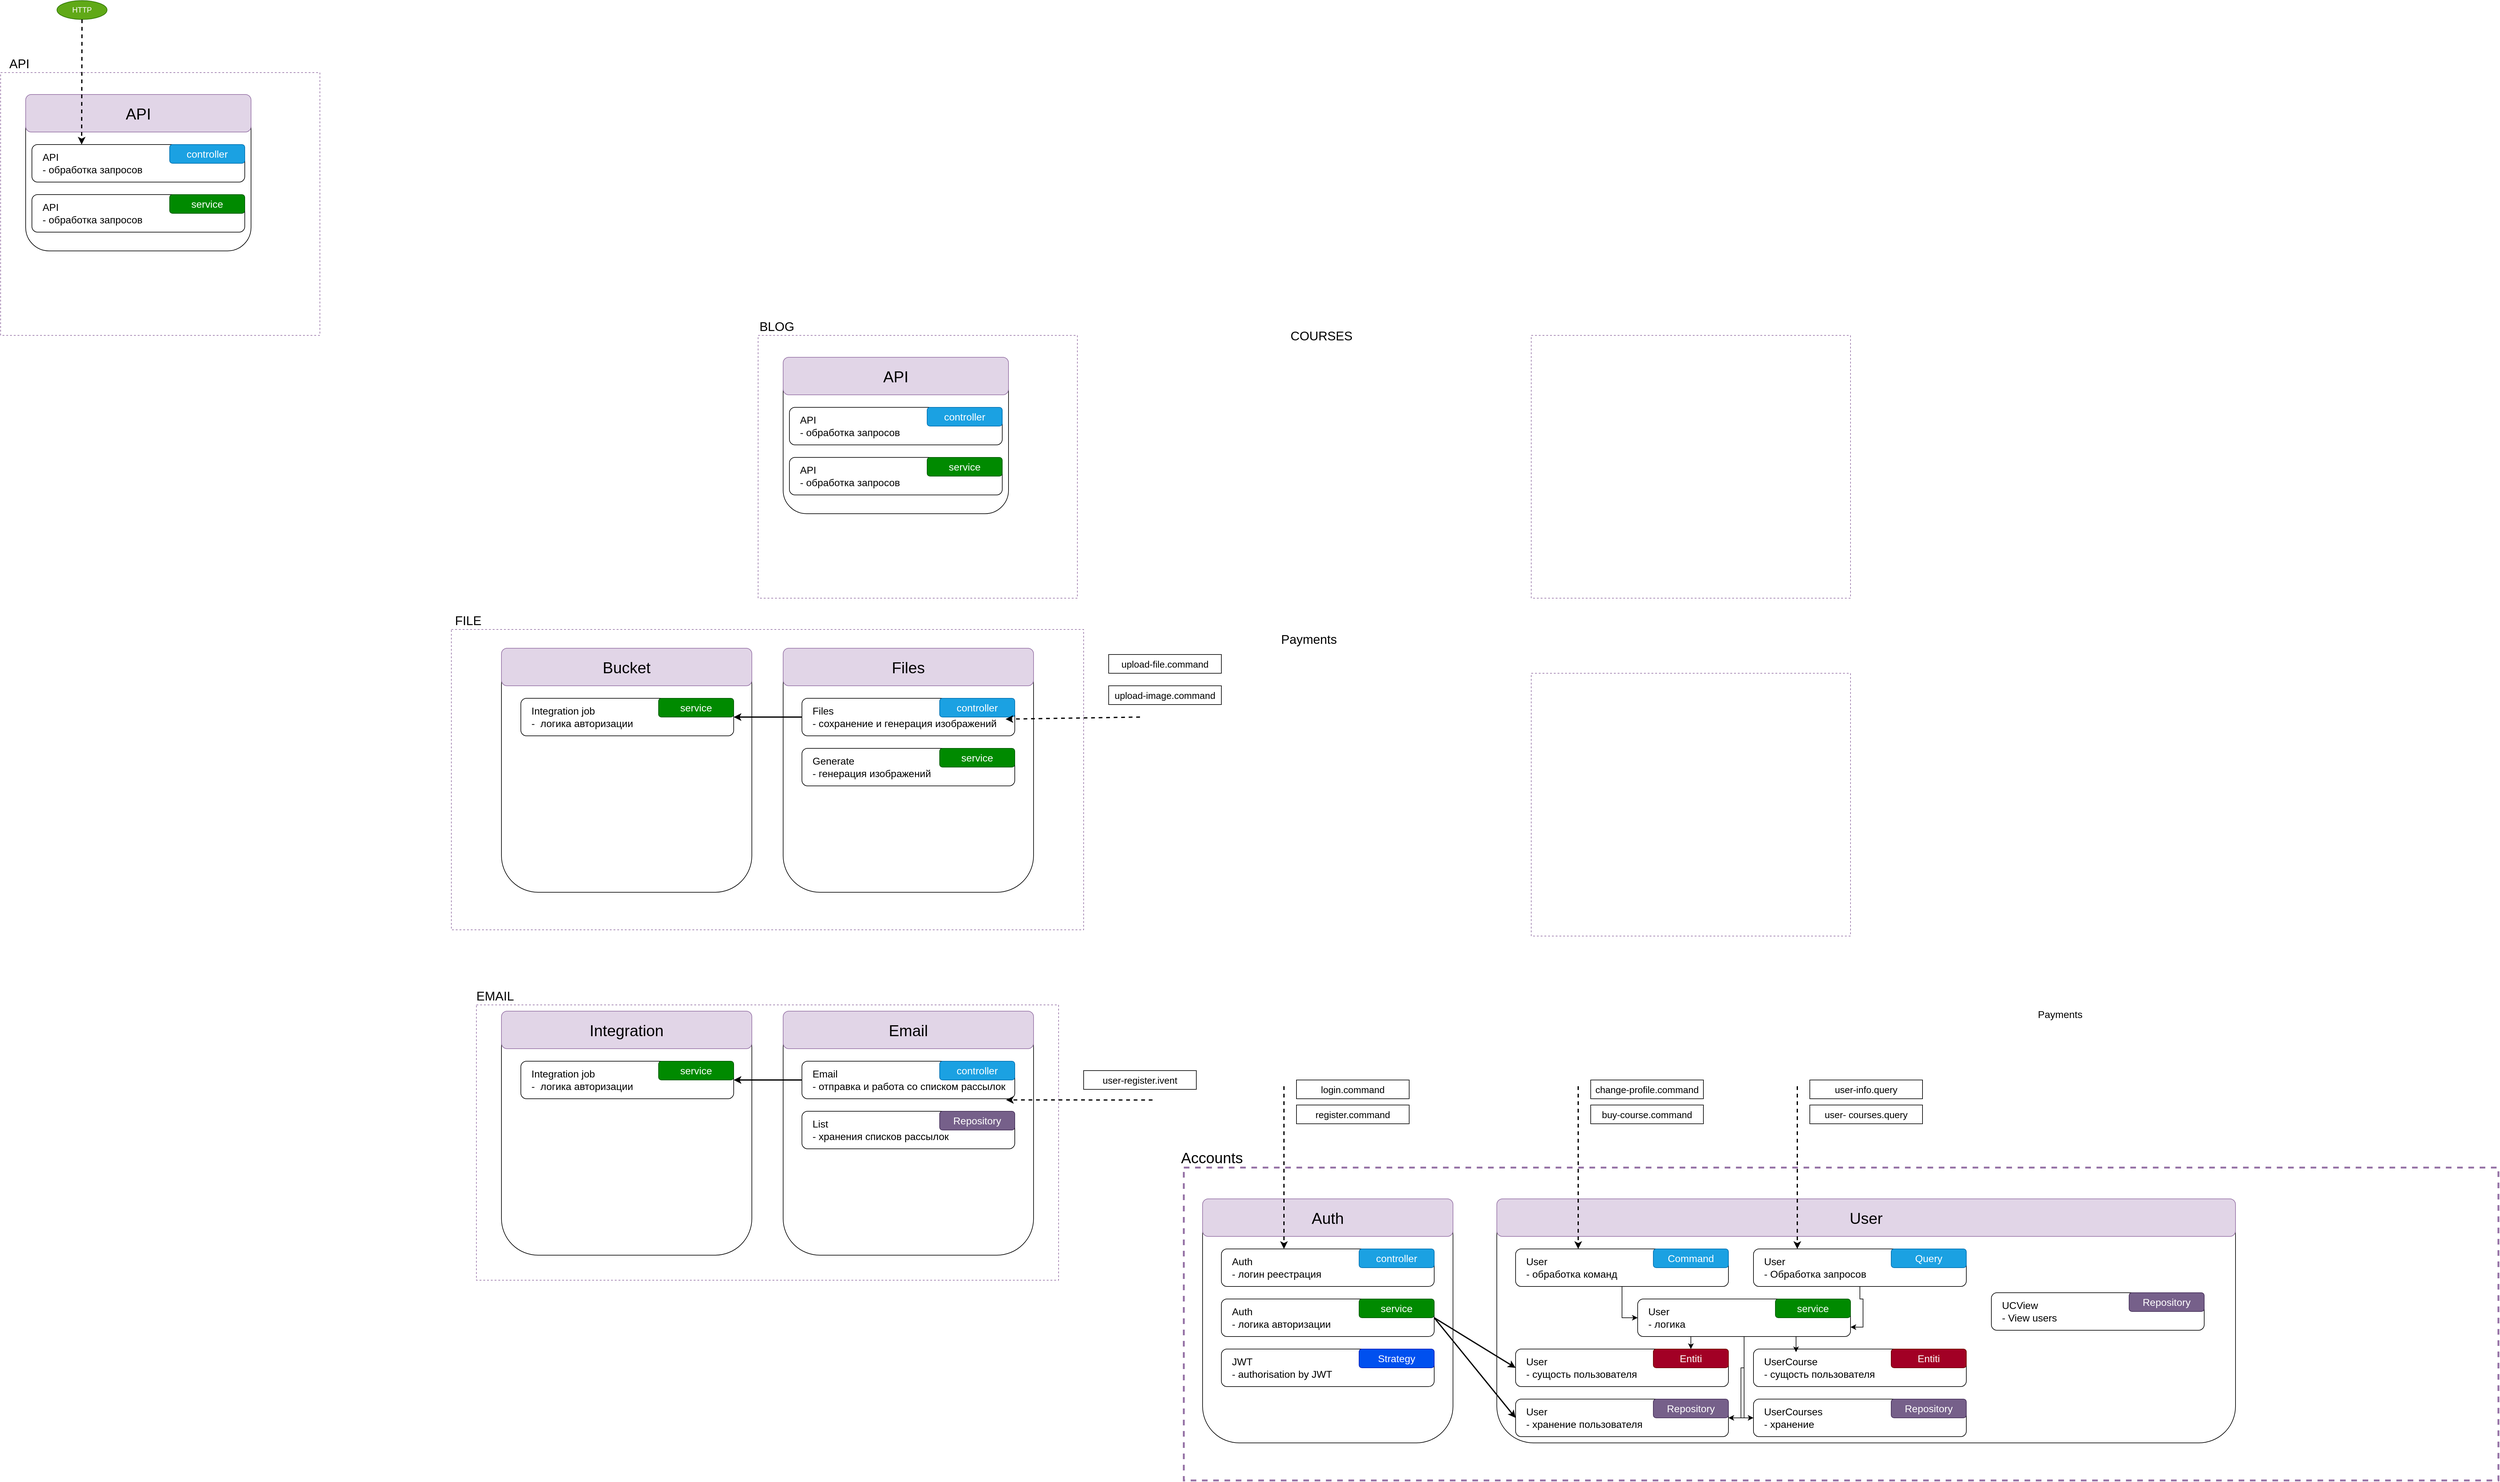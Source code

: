 <mxfile version="24.7.6">
  <diagram name="Страница — 1" id="FXz6Qzg8k4MSJghazMvo">
    <mxGraphModel dx="1529" dy="2035" grid="1" gridSize="10" guides="1" tooltips="1" connect="1" arrows="1" fold="1" page="1" pageScale="1" pageWidth="827" pageHeight="1169" math="0" shadow="0">
      <root>
        <mxCell id="0" />
        <mxCell id="1" parent="0" />
        <mxCell id="1Hry3ucUljuugz8p2C6j-1" value="" style="rounded=1;whiteSpace=wrap;html=1;" parent="1" vertex="1">
          <mxGeometry x="150" y="35" width="360" height="250" as="geometry" />
        </mxCell>
        <mxCell id="1Hry3ucUljuugz8p2C6j-2" value="&lt;font style=&quot;font-size: 25px;&quot;&gt;API&lt;/font&gt;" style="rounded=1;whiteSpace=wrap;html=1;fillColor=#e1d5e7;strokeColor=#9673a6;" parent="1" vertex="1">
          <mxGeometry x="150" y="35" width="360" height="60" as="geometry" />
        </mxCell>
        <mxCell id="1Hry3ucUljuugz8p2C6j-3" value="&lt;font style=&quot;font-size: 16px;&quot;&gt;API&lt;br&gt;- обработка запросов&lt;/font&gt;" style="rounded=1;whiteSpace=wrap;html=1;align=left;spacingLeft=15;" parent="1" vertex="1">
          <mxGeometry x="160" y="115" width="340" height="60" as="geometry" />
        </mxCell>
        <mxCell id="1Hry3ucUljuugz8p2C6j-4" value="&lt;font style=&quot;font-size: 16px;&quot;&gt;API&lt;br&gt;- обработка запросов&lt;/font&gt;" style="rounded=1;whiteSpace=wrap;html=1;align=left;perimeterSpacing=0;spacingLeft=15;" parent="1" vertex="1">
          <mxGeometry x="160" y="195" width="340" height="60" as="geometry" />
        </mxCell>
        <mxCell id="1Hry3ucUljuugz8p2C6j-5" value="&lt;font style=&quot;font-size: 16px;&quot;&gt;controller&lt;/font&gt;" style="rounded=1;whiteSpace=wrap;html=1;fillColor=#1ba1e2;strokeColor=#006EAF;fontColor=#ffffff;" parent="1" vertex="1">
          <mxGeometry x="380" y="115" width="120" height="30" as="geometry" />
        </mxCell>
        <mxCell id="1Hry3ucUljuugz8p2C6j-7" value="&lt;font style=&quot;font-size: 16px;&quot;&gt;service&lt;/font&gt;" style="rounded=1;whiteSpace=wrap;html=1;fillColor=#008a00;strokeColor=#005700;fontColor=#ffffff;" parent="1" vertex="1">
          <mxGeometry x="380" y="195" width="120" height="30" as="geometry" />
        </mxCell>
        <mxCell id="1Hry3ucUljuugz8p2C6j-8" style="edgeStyle=orthogonalEdgeStyle;rounded=0;orthogonalLoop=1;jettySize=auto;html=1;exitX=0.5;exitY=1;exitDx=0;exitDy=0;" parent="1" source="1Hry3ucUljuugz8p2C6j-1" target="1Hry3ucUljuugz8p2C6j-1" edge="1">
          <mxGeometry relative="1" as="geometry" />
        </mxCell>
        <mxCell id="1Hry3ucUljuugz8p2C6j-9" value="HTTP" style="ellipse;whiteSpace=wrap;html=1;fillColor=#60a917;fontColor=#ffffff;strokeColor=#2D7600;" parent="1" vertex="1">
          <mxGeometry x="200" y="-115" width="80" height="30" as="geometry" />
        </mxCell>
        <mxCell id="1Hry3ucUljuugz8p2C6j-15" value="" style="rounded=0;whiteSpace=wrap;html=1;fillColor=none;strokeColor=#9673a6;dashed=1;glass=0;" parent="1" vertex="1">
          <mxGeometry x="110" width="510" height="420" as="geometry" />
        </mxCell>
        <mxCell id="1Hry3ucUljuugz8p2C6j-16" value="&lt;font style=&quot;font-size: 20px;&quot;&gt;API&lt;/font&gt;" style="text;html=1;align=center;verticalAlign=middle;whiteSpace=wrap;rounded=0;" parent="1" vertex="1">
          <mxGeometry x="110" y="-30" width="60" height="30" as="geometry" />
        </mxCell>
        <mxCell id="1Hry3ucUljuugz8p2C6j-19" value="" style="endArrow=classic;html=1;rounded=0;exitX=0.5;exitY=1;exitDx=0;exitDy=0;strokeWidth=2;dashed=1;" parent="1" source="1Hry3ucUljuugz8p2C6j-9" edge="1">
          <mxGeometry width="50" height="50" relative="1" as="geometry">
            <mxPoint x="239.41" y="-65" as="sourcePoint" />
            <mxPoint x="239.41" y="115" as="targetPoint" />
          </mxGeometry>
        </mxCell>
        <mxCell id="1Hry3ucUljuugz8p2C6j-20" value="" style="rounded=1;whiteSpace=wrap;html=1;" parent="1" vertex="1">
          <mxGeometry x="1360" y="455" width="360" height="250" as="geometry" />
        </mxCell>
        <mxCell id="1Hry3ucUljuugz8p2C6j-21" value="&lt;font style=&quot;font-size: 25px;&quot;&gt;API&lt;/font&gt;" style="rounded=1;whiteSpace=wrap;html=1;fillColor=#e1d5e7;strokeColor=#9673a6;" parent="1" vertex="1">
          <mxGeometry x="1360" y="455" width="360" height="60" as="geometry" />
        </mxCell>
        <mxCell id="1Hry3ucUljuugz8p2C6j-22" value="&lt;font style=&quot;font-size: 16px;&quot;&gt;API&lt;br&gt;- обработка запросов&lt;/font&gt;" style="rounded=1;whiteSpace=wrap;html=1;align=left;spacingLeft=15;" parent="1" vertex="1">
          <mxGeometry x="1370" y="535" width="340" height="60" as="geometry" />
        </mxCell>
        <mxCell id="1Hry3ucUljuugz8p2C6j-23" value="&lt;font style=&quot;font-size: 16px;&quot;&gt;API&lt;br&gt;- обработка запросов&lt;/font&gt;" style="rounded=1;whiteSpace=wrap;html=1;align=left;perimeterSpacing=0;spacingLeft=15;" parent="1" vertex="1">
          <mxGeometry x="1370" y="615" width="340" height="60" as="geometry" />
        </mxCell>
        <mxCell id="1Hry3ucUljuugz8p2C6j-24" value="&lt;font style=&quot;font-size: 16px;&quot;&gt;controller&lt;/font&gt;" style="rounded=1;whiteSpace=wrap;html=1;fillColor=#1ba1e2;strokeColor=#006EAF;fontColor=#ffffff;" parent="1" vertex="1">
          <mxGeometry x="1590" y="535" width="120" height="30" as="geometry" />
        </mxCell>
        <mxCell id="1Hry3ucUljuugz8p2C6j-25" value="&lt;font style=&quot;font-size: 16px;&quot;&gt;service&lt;/font&gt;" style="rounded=1;whiteSpace=wrap;html=1;fillColor=#008a00;strokeColor=#005700;fontColor=#ffffff;" parent="1" vertex="1">
          <mxGeometry x="1590" y="615" width="120" height="30" as="geometry" />
        </mxCell>
        <mxCell id="1Hry3ucUljuugz8p2C6j-26" style="edgeStyle=orthogonalEdgeStyle;rounded=0;orthogonalLoop=1;jettySize=auto;html=1;exitX=0.5;exitY=1;exitDx=0;exitDy=0;" parent="1" source="1Hry3ucUljuugz8p2C6j-20" target="1Hry3ucUljuugz8p2C6j-20" edge="1">
          <mxGeometry relative="1" as="geometry" />
        </mxCell>
        <mxCell id="1Hry3ucUljuugz8p2C6j-27" value="" style="rounded=0;whiteSpace=wrap;html=1;fillColor=none;strokeColor=#9673a6;dashed=1;glass=0;" parent="1" vertex="1">
          <mxGeometry x="1320" y="420" width="510" height="420" as="geometry" />
        </mxCell>
        <mxCell id="1Hry3ucUljuugz8p2C6j-28" value="&lt;font style=&quot;font-size: 20px;&quot;&gt;BLOG&lt;/font&gt;" style="text;html=1;align=center;verticalAlign=middle;whiteSpace=wrap;rounded=0;" parent="1" vertex="1">
          <mxGeometry x="1320" y="390" width="60" height="30" as="geometry" />
        </mxCell>
        <mxCell id="1Hry3ucUljuugz8p2C6j-29" value="" style="rounded=0;whiteSpace=wrap;html=1;fillColor=none;strokeColor=#9673a6;dashed=1;glass=0;" parent="1" vertex="1">
          <mxGeometry x="870" y="1490" width="930" height="440" as="geometry" />
        </mxCell>
        <mxCell id="1Hry3ucUljuugz8p2C6j-30" value="&lt;span style=&quot;font-size: 20px;&quot;&gt;EMAIL&lt;/span&gt;" style="text;html=1;align=center;verticalAlign=middle;whiteSpace=wrap;rounded=0;" parent="1" vertex="1">
          <mxGeometry x="870" y="1460" width="60" height="30" as="geometry" />
        </mxCell>
        <mxCell id="1Hry3ucUljuugz8p2C6j-31" value="" style="rounded=0;whiteSpace=wrap;html=1;fillColor=none;strokeColor=#9673a6;dashed=1;glass=0;" parent="1" vertex="1">
          <mxGeometry x="830" y="890" width="1010" height="480" as="geometry" />
        </mxCell>
        <mxCell id="1Hry3ucUljuugz8p2C6j-32" value="&lt;font style=&quot;font-size: 20px;&quot;&gt;FILE&lt;/font&gt;" style="text;html=1;align=center;verticalAlign=middle;whiteSpace=wrap;rounded=0;" parent="1" vertex="1">
          <mxGeometry x="827" y="860" width="60" height="30" as="geometry" />
        </mxCell>
        <mxCell id="1Hry3ucUljuugz8p2C6j-33" value="" style="rounded=0;whiteSpace=wrap;html=1;fillColor=none;strokeColor=#9673a6;dashed=1;glass=0;" parent="1" vertex="1">
          <mxGeometry x="2555" y="420" width="510" height="420" as="geometry" />
        </mxCell>
        <mxCell id="1Hry3ucUljuugz8p2C6j-34" value="&lt;font style=&quot;font-size: 20px;&quot;&gt;COURSES&lt;/font&gt;" style="text;html=1;align=center;verticalAlign=middle;whiteSpace=wrap;rounded=0;" parent="1" vertex="1">
          <mxGeometry x="2190" y="405" width="60" height="30" as="geometry" />
        </mxCell>
        <mxCell id="1Hry3ucUljuugz8p2C6j-35" value="" style="rounded=0;whiteSpace=wrap;html=1;fillColor=none;strokeColor=#9673a6;dashed=1;glass=0;" parent="1" vertex="1">
          <mxGeometry x="2555" y="960" width="510" height="420" as="geometry" />
        </mxCell>
        <mxCell id="1Hry3ucUljuugz8p2C6j-36" value="&lt;font style=&quot;font-size: 20px;&quot;&gt;Payments&lt;/font&gt;" style="text;html=1;align=center;verticalAlign=middle;whiteSpace=wrap;rounded=0;" parent="1" vertex="1">
          <mxGeometry x="2170" y="890" width="60" height="30" as="geometry" />
        </mxCell>
        <mxCell id="1Hry3ucUljuugz8p2C6j-37" value="" style="rounded=0;whiteSpace=wrap;html=1;fillColor=none;strokeColor=#9673a6;dashed=1;glass=0;strokeWidth=3;" parent="1" vertex="1">
          <mxGeometry x="2000" y="1750" width="2100" height="500" as="geometry" />
        </mxCell>
        <mxCell id="1Hry3ucUljuugz8p2C6j-38" value="&lt;font style=&quot;font-size: 24px;&quot;&gt;Accounts&lt;/font&gt;" style="text;html=1;align=center;verticalAlign=middle;whiteSpace=wrap;rounded=0;" parent="1" vertex="1">
          <mxGeometry x="2015" y="1720" width="60" height="30" as="geometry" />
        </mxCell>
        <mxCell id="1Hry3ucUljuugz8p2C6j-39" value="" style="rounded=1;whiteSpace=wrap;html=1;" parent="1" vertex="1">
          <mxGeometry x="2030" y="1800" width="400" height="390" as="geometry" />
        </mxCell>
        <mxCell id="1Hry3ucUljuugz8p2C6j-40" value="&lt;font style=&quot;font-size: 25px;&quot;&gt;Auth&lt;/font&gt;" style="rounded=1;whiteSpace=wrap;html=1;fillColor=#e1d5e7;strokeColor=#9673a6;" parent="1" vertex="1">
          <mxGeometry x="2030" y="1800" width="400" height="60" as="geometry" />
        </mxCell>
        <mxCell id="1Hry3ucUljuugz8p2C6j-41" value="&lt;font style=&quot;font-size: 16px;&quot;&gt;Auth&lt;br&gt;- логин реестрация&lt;/font&gt;" style="rounded=1;whiteSpace=wrap;html=1;align=left;spacingLeft=15;" parent="1" vertex="1">
          <mxGeometry x="2060" y="1880" width="340" height="60" as="geometry" />
        </mxCell>
        <mxCell id="1Hry3ucUljuugz8p2C6j-42" value="&lt;font style=&quot;font-size: 16px;&quot;&gt;Auth&lt;br&gt;- логика авторизации&lt;/font&gt;" style="rounded=1;whiteSpace=wrap;html=1;align=left;perimeterSpacing=0;spacingLeft=15;" parent="1" vertex="1">
          <mxGeometry x="2060" y="1960" width="340" height="60" as="geometry" />
        </mxCell>
        <mxCell id="1Hry3ucUljuugz8p2C6j-43" value="&lt;font style=&quot;font-size: 16px;&quot;&gt;controller&lt;/font&gt;" style="rounded=1;whiteSpace=wrap;html=1;fillColor=#1ba1e2;strokeColor=#006EAF;fontColor=#ffffff;" parent="1" vertex="1">
          <mxGeometry x="2280" y="1880" width="120" height="30" as="geometry" />
        </mxCell>
        <mxCell id="1Hry3ucUljuugz8p2C6j-44" value="&lt;font style=&quot;font-size: 16px;&quot;&gt;service&lt;/font&gt;" style="rounded=1;whiteSpace=wrap;html=1;fillColor=#008a00;strokeColor=#005700;fontColor=#ffffff;" parent="1" vertex="1">
          <mxGeometry x="2280" y="1960" width="120" height="30" as="geometry" />
        </mxCell>
        <mxCell id="1Hry3ucUljuugz8p2C6j-45" value="" style="rounded=1;whiteSpace=wrap;html=1;" parent="1" vertex="1">
          <mxGeometry x="2500" y="1800" width="1180" height="390" as="geometry" />
        </mxCell>
        <mxCell id="1Hry3ucUljuugz8p2C6j-46" value="&lt;font style=&quot;font-size: 25px;&quot;&gt;User&lt;/font&gt;" style="rounded=1;whiteSpace=wrap;html=1;fillColor=#e1d5e7;strokeColor=#9673a6;" parent="1" vertex="1">
          <mxGeometry x="2500" y="1800" width="1180" height="60" as="geometry" />
        </mxCell>
        <mxCell id="6yJq3ko6eaw6hAJMVquD-14" style="edgeStyle=orthogonalEdgeStyle;rounded=0;orthogonalLoop=1;jettySize=auto;html=1;exitX=0.5;exitY=1;exitDx=0;exitDy=0;entryX=0;entryY=0.5;entryDx=0;entryDy=0;" edge="1" parent="1" source="1Hry3ucUljuugz8p2C6j-47" target="6yJq3ko6eaw6hAJMVquD-12">
          <mxGeometry relative="1" as="geometry" />
        </mxCell>
        <mxCell id="1Hry3ucUljuugz8p2C6j-47" value="&lt;font style=&quot;font-size: 16px;&quot;&gt;User&lt;br&gt;- обработка команд&lt;/font&gt;" style="rounded=1;whiteSpace=wrap;html=1;align=left;spacingLeft=15;" parent="1" vertex="1">
          <mxGeometry x="2530" y="1880" width="340" height="60" as="geometry" />
        </mxCell>
        <mxCell id="1Hry3ucUljuugz8p2C6j-48" value="&lt;font style=&quot;font-size: 16px;&quot;&gt;User&lt;br&gt;- хранение пользователя&lt;/font&gt;" style="rounded=1;whiteSpace=wrap;html=1;align=left;perimeterSpacing=0;spacingLeft=15;" parent="1" vertex="1">
          <mxGeometry x="2530" y="2120" width="340" height="60" as="geometry" />
        </mxCell>
        <mxCell id="1Hry3ucUljuugz8p2C6j-49" value="&lt;font style=&quot;font-size: 16px;&quot;&gt;Command&lt;/font&gt;" style="rounded=1;whiteSpace=wrap;html=1;fillColor=#1ba1e2;strokeColor=#006EAF;fontColor=#ffffff;" parent="1" vertex="1">
          <mxGeometry x="2750" y="1880" width="120" height="30" as="geometry" />
        </mxCell>
        <mxCell id="1Hry3ucUljuugz8p2C6j-50" value="&lt;span style=&quot;font-size: 16px;&quot;&gt;Repository&lt;/span&gt;" style="rounded=1;whiteSpace=wrap;html=1;fillColor=#76608a;strokeColor=#432D57;fontColor=#ffffff;" parent="1" vertex="1">
          <mxGeometry x="2750" y="2120" width="120" height="30" as="geometry" />
        </mxCell>
        <mxCell id="1Hry3ucUljuugz8p2C6j-56" value="&lt;font style=&quot;font-size: 16px;&quot;&gt;User&lt;/font&gt;&lt;div&gt;&lt;font style=&quot;font-size: 16px;&quot;&gt;- сущость пользователя&lt;/font&gt;&lt;/div&gt;" style="rounded=1;whiteSpace=wrap;html=1;align=left;perimeterSpacing=0;spacingLeft=15;" parent="1" vertex="1">
          <mxGeometry x="2530" y="2040" width="340" height="60" as="geometry" />
        </mxCell>
        <mxCell id="1Hry3ucUljuugz8p2C6j-57" value="&lt;span style=&quot;font-size: 16px;&quot;&gt;Entiti&lt;/span&gt;" style="rounded=1;whiteSpace=wrap;html=1;fillColor=#a20025;strokeColor=#6F0000;fontColor=#ffffff;" parent="1" vertex="1">
          <mxGeometry x="2750" y="2040" width="120" height="30" as="geometry" />
        </mxCell>
        <mxCell id="1Hry3ucUljuugz8p2C6j-61" value="" style="endArrow=classic;html=1;rounded=0;exitX=1;exitY=0.5;exitDx=0;exitDy=0;entryX=0;entryY=0.5;entryDx=0;entryDy=0;strokeWidth=2;" parent="1" source="1Hry3ucUljuugz8p2C6j-42" target="1Hry3ucUljuugz8p2C6j-56" edge="1">
          <mxGeometry width="50" height="50" relative="1" as="geometry">
            <mxPoint x="2440" y="2120" as="sourcePoint" />
            <mxPoint x="2490" y="2070" as="targetPoint" />
          </mxGeometry>
        </mxCell>
        <mxCell id="1Hry3ucUljuugz8p2C6j-62" value="" style="endArrow=classic;html=1;rounded=0;exitX=1;exitY=0.5;exitDx=0;exitDy=0;entryX=0;entryY=0.5;entryDx=0;entryDy=0;strokeWidth=2;" parent="1" source="1Hry3ucUljuugz8p2C6j-42" target="1Hry3ucUljuugz8p2C6j-48" edge="1">
          <mxGeometry width="50" height="50" relative="1" as="geometry">
            <mxPoint x="2410" y="2000" as="sourcePoint" />
            <mxPoint x="2540" y="2000" as="targetPoint" />
          </mxGeometry>
        </mxCell>
        <mxCell id="1Hry3ucUljuugz8p2C6j-63" value="&lt;font style=&quot;font-size: 16px;&quot;&gt;JWT&lt;br&gt;- authorisation by JWT&lt;/font&gt;" style="rounded=1;whiteSpace=wrap;html=1;align=left;perimeterSpacing=0;spacingLeft=15;" parent="1" vertex="1">
          <mxGeometry x="2060" y="2040" width="340" height="60" as="geometry" />
        </mxCell>
        <mxCell id="1Hry3ucUljuugz8p2C6j-64" value="&lt;span style=&quot;font-size: 16px;&quot;&gt;Strategy&lt;/span&gt;" style="rounded=1;whiteSpace=wrap;html=1;fillColor=#0050ef;strokeColor=#001DBC;fontColor=#ffffff;" parent="1" vertex="1">
          <mxGeometry x="2280" y="2040" width="120" height="30" as="geometry" />
        </mxCell>
        <mxCell id="NOx0zix0NdKzNJuwrrX9-1" value="" style="endArrow=classic;html=1;rounded=0;strokeWidth=2;dashed=1;" parent="1" edge="1">
          <mxGeometry width="50" height="50" relative="1" as="geometry">
            <mxPoint x="2160" y="1620" as="sourcePoint" />
            <mxPoint x="2160" y="1880" as="targetPoint" />
          </mxGeometry>
        </mxCell>
        <mxCell id="NOx0zix0NdKzNJuwrrX9-2" value="&lt;font style=&quot;font-size: 15px;&quot;&gt;login.command&lt;/font&gt;" style="rounded=0;whiteSpace=wrap;html=1;" parent="1" vertex="1">
          <mxGeometry x="2180" y="1610" width="180" height="30" as="geometry" />
        </mxCell>
        <mxCell id="NOx0zix0NdKzNJuwrrX9-3" value="&lt;font style=&quot;font-size: 15px;&quot;&gt;register.command&lt;/font&gt;" style="rounded=0;whiteSpace=wrap;html=1;" parent="1" vertex="1">
          <mxGeometry x="2180" y="1650" width="180" height="30" as="geometry" />
        </mxCell>
        <mxCell id="NOx0zix0NdKzNJuwrrX9-4" value="" style="endArrow=classic;html=1;rounded=0;strokeWidth=2;dashed=1;" parent="1" edge="1">
          <mxGeometry width="50" height="50" relative="1" as="geometry">
            <mxPoint x="2630" y="1620" as="sourcePoint" />
            <mxPoint x="2630" y="1880" as="targetPoint" />
          </mxGeometry>
        </mxCell>
        <mxCell id="NOx0zix0NdKzNJuwrrX9-9" value="&lt;font style=&quot;font-size: 16px;&quot;&gt;Payments&lt;/font&gt;" style="text;html=1;align=center;verticalAlign=middle;whiteSpace=wrap;rounded=0;" parent="1" vertex="1">
          <mxGeometry x="3320" y="1490" width="160" height="30" as="geometry" />
        </mxCell>
        <mxCell id="NOx0zix0NdKzNJuwrrX9-10" value="" style="rounded=1;whiteSpace=wrap;html=1;" parent="1" vertex="1">
          <mxGeometry x="910" y="1500" width="400" height="390" as="geometry" />
        </mxCell>
        <mxCell id="NOx0zix0NdKzNJuwrrX9-11" value="&lt;font style=&quot;font-size: 25px;&quot;&gt;Integration&lt;/font&gt;" style="rounded=1;whiteSpace=wrap;html=1;fillColor=#e1d5e7;strokeColor=#9673a6;" parent="1" vertex="1">
          <mxGeometry x="910" y="1500" width="400" height="60" as="geometry" />
        </mxCell>
        <mxCell id="NOx0zix0NdKzNJuwrrX9-12" value="" style="rounded=1;whiteSpace=wrap;html=1;" parent="1" vertex="1">
          <mxGeometry x="1360" y="1500" width="400" height="390" as="geometry" />
        </mxCell>
        <mxCell id="NOx0zix0NdKzNJuwrrX9-13" value="&lt;font style=&quot;font-size: 25px;&quot;&gt;Email&lt;/font&gt;" style="rounded=1;whiteSpace=wrap;html=1;fillColor=#e1d5e7;strokeColor=#9673a6;" parent="1" vertex="1">
          <mxGeometry x="1360" y="1500" width="400" height="60" as="geometry" />
        </mxCell>
        <mxCell id="NOx0zix0NdKzNJuwrrX9-14" value="&lt;font style=&quot;font-size: 16px;&quot;&gt;Email&lt;br&gt;- отправка и работа со списком рассылок&lt;/font&gt;" style="rounded=1;whiteSpace=wrap;html=1;align=left;spacingLeft=15;" parent="1" vertex="1">
          <mxGeometry x="1390" y="1580" width="340" height="60" as="geometry" />
        </mxCell>
        <mxCell id="NOx0zix0NdKzNJuwrrX9-15" value="&lt;font style=&quot;font-size: 16px;&quot;&gt;controller&lt;/font&gt;" style="rounded=1;whiteSpace=wrap;html=1;fillColor=#1ba1e2;strokeColor=#006EAF;fontColor=#ffffff;" parent="1" vertex="1">
          <mxGeometry x="1610" y="1580" width="120" height="30" as="geometry" />
        </mxCell>
        <mxCell id="NOx0zix0NdKzNJuwrrX9-16" value="&lt;font style=&quot;font-size: 16px;&quot;&gt;List&lt;br&gt;- хранения списков рассылок&lt;/font&gt;" style="rounded=1;whiteSpace=wrap;html=1;align=left;spacingLeft=15;" parent="1" vertex="1">
          <mxGeometry x="1390" y="1660" width="340" height="60" as="geometry" />
        </mxCell>
        <mxCell id="NOx0zix0NdKzNJuwrrX9-18" value="&lt;span style=&quot;font-size: 16px;&quot;&gt;Repository&lt;/span&gt;" style="rounded=1;whiteSpace=wrap;html=1;fillColor=#76608a;strokeColor=#432D57;fontColor=#ffffff;" parent="1" vertex="1">
          <mxGeometry x="1610" y="1660" width="120" height="30" as="geometry" />
        </mxCell>
        <mxCell id="NOx0zix0NdKzNJuwrrX9-19" value="&lt;font style=&quot;font-size: 16px;&quot;&gt;Integration job&lt;br&gt;-&amp;nbsp; логика авторизации&lt;/font&gt;" style="rounded=1;whiteSpace=wrap;html=1;align=left;perimeterSpacing=0;spacingLeft=15;" parent="1" vertex="1">
          <mxGeometry x="941" y="1580" width="340" height="60" as="geometry" />
        </mxCell>
        <mxCell id="NOx0zix0NdKzNJuwrrX9-20" value="&lt;font style=&quot;font-size: 16px;&quot;&gt;service&lt;/font&gt;" style="rounded=1;whiteSpace=wrap;html=1;fillColor=#008a00;strokeColor=#005700;fontColor=#ffffff;" parent="1" vertex="1">
          <mxGeometry x="1161" y="1580" width="120" height="30" as="geometry" />
        </mxCell>
        <mxCell id="NOx0zix0NdKzNJuwrrX9-21" value="" style="endArrow=classic;html=1;rounded=0;exitX=0;exitY=0.5;exitDx=0;exitDy=0;entryX=1;entryY=0.5;entryDx=0;entryDy=0;strokeWidth=2;" parent="1" source="NOx0zix0NdKzNJuwrrX9-14" target="NOx0zix0NdKzNJuwrrX9-19" edge="1">
          <mxGeometry width="50" height="50" relative="1" as="geometry">
            <mxPoint x="1310" y="1630" as="sourcePoint" />
            <mxPoint x="1360" y="1580" as="targetPoint" />
          </mxGeometry>
        </mxCell>
        <mxCell id="NOx0zix0NdKzNJuwrrX9-22" value="" style="rounded=1;whiteSpace=wrap;html=1;" parent="1" vertex="1">
          <mxGeometry x="910" y="920" width="400" height="390" as="geometry" />
        </mxCell>
        <mxCell id="NOx0zix0NdKzNJuwrrX9-23" value="" style="rounded=1;whiteSpace=wrap;html=1;" parent="1" vertex="1">
          <mxGeometry x="1360" y="920" width="400" height="390" as="geometry" />
        </mxCell>
        <mxCell id="NOx0zix0NdKzNJuwrrX9-24" value="&lt;font style=&quot;font-size: 25px;&quot;&gt;Files&lt;/font&gt;" style="rounded=1;whiteSpace=wrap;html=1;fillColor=#e1d5e7;strokeColor=#9673a6;" parent="1" vertex="1">
          <mxGeometry x="1360" y="920" width="400" height="60" as="geometry" />
        </mxCell>
        <mxCell id="NOx0zix0NdKzNJuwrrX9-25" value="&lt;font style=&quot;font-size: 16px;&quot;&gt;Files&lt;br&gt;- сохранение и генерация изображений&lt;/font&gt;" style="rounded=1;whiteSpace=wrap;html=1;align=left;spacingLeft=15;" parent="1" vertex="1">
          <mxGeometry x="1390" y="1000" width="340" height="60" as="geometry" />
        </mxCell>
        <mxCell id="NOx0zix0NdKzNJuwrrX9-26" value="&lt;font style=&quot;font-size: 16px;&quot;&gt;controller&lt;/font&gt;" style="rounded=1;whiteSpace=wrap;html=1;fillColor=#1ba1e2;strokeColor=#006EAF;fontColor=#ffffff;" parent="1" vertex="1">
          <mxGeometry x="1610" y="1000" width="120" height="30" as="geometry" />
        </mxCell>
        <mxCell id="NOx0zix0NdKzNJuwrrX9-27" value="&lt;font style=&quot;font-size: 16px;&quot;&gt;Generate&lt;br&gt;- генерация изображений&lt;/font&gt;" style="rounded=1;whiteSpace=wrap;html=1;align=left;spacingLeft=15;" parent="1" vertex="1">
          <mxGeometry x="1390" y="1080" width="340" height="60" as="geometry" />
        </mxCell>
        <mxCell id="NOx0zix0NdKzNJuwrrX9-29" value="&lt;font style=&quot;font-size: 16px;&quot;&gt;Integration job&lt;br&gt;-&amp;nbsp; логика авторизации&lt;/font&gt;" style="rounded=1;whiteSpace=wrap;html=1;align=left;perimeterSpacing=0;spacingLeft=15;" parent="1" vertex="1">
          <mxGeometry x="941" y="1000" width="340" height="60" as="geometry" />
        </mxCell>
        <mxCell id="NOx0zix0NdKzNJuwrrX9-30" value="&lt;font style=&quot;font-size: 16px;&quot;&gt;service&lt;/font&gt;" style="rounded=1;whiteSpace=wrap;html=1;fillColor=#008a00;strokeColor=#005700;fontColor=#ffffff;" parent="1" vertex="1">
          <mxGeometry x="1161" y="1000" width="120" height="30" as="geometry" />
        </mxCell>
        <mxCell id="NOx0zix0NdKzNJuwrrX9-31" value="" style="endArrow=classic;html=1;rounded=0;exitX=0;exitY=0.5;exitDx=0;exitDy=0;entryX=1;entryY=0.5;entryDx=0;entryDy=0;strokeWidth=2;" parent="1" source="NOx0zix0NdKzNJuwrrX9-25" target="NOx0zix0NdKzNJuwrrX9-29" edge="1">
          <mxGeometry width="50" height="50" relative="1" as="geometry">
            <mxPoint x="1310" y="1050" as="sourcePoint" />
            <mxPoint x="1360" y="1000" as="targetPoint" />
          </mxGeometry>
        </mxCell>
        <mxCell id="NOx0zix0NdKzNJuwrrX9-32" value="&lt;font style=&quot;font-size: 25px;&quot;&gt;Bucket&lt;/font&gt;" style="rounded=1;whiteSpace=wrap;html=1;fillColor=#e1d5e7;strokeColor=#9673a6;" parent="1" vertex="1">
          <mxGeometry x="910" y="920" width="400" height="60" as="geometry" />
        </mxCell>
        <mxCell id="NOx0zix0NdKzNJuwrrX9-33" value="&lt;font style=&quot;font-size: 16px;&quot;&gt;service&lt;/font&gt;" style="rounded=1;whiteSpace=wrap;html=1;fillColor=#008a00;strokeColor=#005700;fontColor=#ffffff;" parent="1" vertex="1">
          <mxGeometry x="1610" y="1080" width="120" height="30" as="geometry" />
        </mxCell>
        <mxCell id="NOx0zix0NdKzNJuwrrX9-34" value="&lt;font style=&quot;font-size: 15px;&quot;&gt;change-profile.command&lt;/font&gt;" style="rounded=0;whiteSpace=wrap;html=1;" parent="1" vertex="1">
          <mxGeometry x="2650" y="1610" width="180" height="30" as="geometry" />
        </mxCell>
        <mxCell id="NOx0zix0NdKzNJuwrrX9-35" value="" style="endArrow=classic;html=1;rounded=0;strokeWidth=2;dashed=1;entryX=0.877;entryY=1.11;entryDx=0;entryDy=0;entryPerimeter=0;" parent="1" target="NOx0zix0NdKzNJuwrrX9-26" edge="1">
          <mxGeometry width="50" height="50" relative="1" as="geometry">
            <mxPoint x="1930" y="1030" as="sourcePoint" />
            <mxPoint x="1875" y="1250" as="targetPoint" />
          </mxGeometry>
        </mxCell>
        <mxCell id="NOx0zix0NdKzNJuwrrX9-36" value="&lt;font style=&quot;font-size: 15px;&quot;&gt;upload-file.command&lt;/font&gt;" style="rounded=0;whiteSpace=wrap;html=1;" parent="1" vertex="1">
          <mxGeometry x="1880" y="930" width="180" height="30" as="geometry" />
        </mxCell>
        <mxCell id="NOx0zix0NdKzNJuwrrX9-37" value="&lt;font style=&quot;font-size: 15px;&quot;&gt;upload-image.command&lt;/font&gt;" style="rounded=0;whiteSpace=wrap;html=1;" parent="1" vertex="1">
          <mxGeometry x="1880" y="980" width="180" height="30" as="geometry" />
        </mxCell>
        <mxCell id="NOx0zix0NdKzNJuwrrX9-38" value="" style="endArrow=classic;html=1;rounded=0;strokeWidth=2;dashed=1;entryX=0.959;entryY=1.031;entryDx=0;entryDy=0;entryPerimeter=0;" parent="1" target="NOx0zix0NdKzNJuwrrX9-14" edge="1">
          <mxGeometry width="50" height="50" relative="1" as="geometry">
            <mxPoint x="1950" y="1642" as="sourcePoint" />
            <mxPoint x="1830" y="1835" as="targetPoint" />
          </mxGeometry>
        </mxCell>
        <mxCell id="NOx0zix0NdKzNJuwrrX9-40" value="&lt;font style=&quot;font-size: 15px;&quot;&gt;user-register.ivent&lt;/font&gt;" style="rounded=0;whiteSpace=wrap;html=1;" parent="1" vertex="1">
          <mxGeometry x="1840" y="1595" width="180" height="30" as="geometry" />
        </mxCell>
        <mxCell id="6yJq3ko6eaw6hAJMVquD-15" style="edgeStyle=orthogonalEdgeStyle;rounded=0;orthogonalLoop=1;jettySize=auto;html=1;exitX=0.5;exitY=1;exitDx=0;exitDy=0;entryX=1;entryY=0.75;entryDx=0;entryDy=0;" edge="1" parent="1" source="6yJq3ko6eaw6hAJMVquD-1" target="6yJq3ko6eaw6hAJMVquD-12">
          <mxGeometry relative="1" as="geometry" />
        </mxCell>
        <mxCell id="6yJq3ko6eaw6hAJMVquD-1" value="&lt;font style=&quot;font-size: 16px;&quot;&gt;User&lt;br&gt;- Обработка запросов&lt;/font&gt;" style="rounded=1;whiteSpace=wrap;html=1;align=left;spacingLeft=15;" vertex="1" parent="1">
          <mxGeometry x="2910" y="1880" width="340" height="60" as="geometry" />
        </mxCell>
        <mxCell id="6yJq3ko6eaw6hAJMVquD-2" value="&lt;font style=&quot;font-size: 16px;&quot;&gt;Query&lt;/font&gt;" style="rounded=1;whiteSpace=wrap;html=1;fillColor=#1ba1e2;strokeColor=#006EAF;fontColor=#ffffff;" vertex="1" parent="1">
          <mxGeometry x="3130" y="1880" width="120" height="30" as="geometry" />
        </mxCell>
        <mxCell id="6yJq3ko6eaw6hAJMVquD-3" value="" style="endArrow=classic;html=1;rounded=0;strokeWidth=2;dashed=1;" edge="1" parent="1">
          <mxGeometry width="50" height="50" relative="1" as="geometry">
            <mxPoint x="2980" y="1620" as="sourcePoint" />
            <mxPoint x="2980" y="1880" as="targetPoint" />
          </mxGeometry>
        </mxCell>
        <mxCell id="6yJq3ko6eaw6hAJMVquD-4" value="&lt;font style=&quot;font-size: 15px;&quot;&gt;user-info.query&lt;/font&gt;" style="rounded=0;whiteSpace=wrap;html=1;" vertex="1" parent="1">
          <mxGeometry x="3000" y="1610" width="180" height="30" as="geometry" />
        </mxCell>
        <mxCell id="6yJq3ko6eaw6hAJMVquD-5" value="&lt;font style=&quot;font-size: 15px;&quot;&gt;user- courses.query&lt;/font&gt;" style="rounded=0;whiteSpace=wrap;html=1;" vertex="1" parent="1">
          <mxGeometry x="3000" y="1650" width="180" height="30" as="geometry" />
        </mxCell>
        <mxCell id="6yJq3ko6eaw6hAJMVquD-6" value="&lt;font style=&quot;font-size: 15px;&quot;&gt;buy-course.command&lt;/font&gt;" style="rounded=0;whiteSpace=wrap;html=1;" vertex="1" parent="1">
          <mxGeometry x="2650" y="1650" width="180" height="30" as="geometry" />
        </mxCell>
        <mxCell id="6yJq3ko6eaw6hAJMVquD-7" value="&lt;font style=&quot;font-size: 16px;&quot;&gt;UserCourses&lt;br&gt;- хранение&amp;nbsp;&lt;/font&gt;" style="rounded=1;whiteSpace=wrap;html=1;align=left;perimeterSpacing=0;spacingLeft=15;" vertex="1" parent="1">
          <mxGeometry x="2910" y="2120" width="340" height="60" as="geometry" />
        </mxCell>
        <mxCell id="6yJq3ko6eaw6hAJMVquD-8" value="&lt;span style=&quot;font-size: 16px;&quot;&gt;Repository&lt;/span&gt;" style="rounded=1;whiteSpace=wrap;html=1;fillColor=#76608a;strokeColor=#432D57;fontColor=#ffffff;" vertex="1" parent="1">
          <mxGeometry x="3130" y="2120" width="120" height="30" as="geometry" />
        </mxCell>
        <mxCell id="6yJq3ko6eaw6hAJMVquD-9" value="&lt;font style=&quot;font-size: 16px;&quot;&gt;UserCourse&lt;/font&gt;&lt;div&gt;&lt;font style=&quot;font-size: 16px;&quot;&gt;- сущость пользователя&lt;/font&gt;&lt;/div&gt;" style="rounded=1;whiteSpace=wrap;html=1;align=left;perimeterSpacing=0;spacingLeft=15;" vertex="1" parent="1">
          <mxGeometry x="2910" y="2040" width="340" height="60" as="geometry" />
        </mxCell>
        <mxCell id="6yJq3ko6eaw6hAJMVquD-10" value="&lt;span style=&quot;font-size: 16px;&quot;&gt;Entiti&lt;/span&gt;" style="rounded=1;whiteSpace=wrap;html=1;fillColor=#a20025;strokeColor=#6F0000;fontColor=#ffffff;" vertex="1" parent="1">
          <mxGeometry x="3130" y="2040" width="120" height="30" as="geometry" />
        </mxCell>
        <mxCell id="6yJq3ko6eaw6hAJMVquD-16" style="edgeStyle=orthogonalEdgeStyle;rounded=0;orthogonalLoop=1;jettySize=auto;html=1;exitX=0.25;exitY=1;exitDx=0;exitDy=0;entryX=0.5;entryY=0;entryDx=0;entryDy=0;" edge="1" parent="1" source="6yJq3ko6eaw6hAJMVquD-12" target="1Hry3ucUljuugz8p2C6j-57">
          <mxGeometry relative="1" as="geometry" />
        </mxCell>
        <mxCell id="6yJq3ko6eaw6hAJMVquD-18" style="edgeStyle=orthogonalEdgeStyle;rounded=0;orthogonalLoop=1;jettySize=auto;html=1;exitX=0.5;exitY=1;exitDx=0;exitDy=0;entryX=1;entryY=0.5;entryDx=0;entryDy=0;" edge="1" parent="1" source="6yJq3ko6eaw6hAJMVquD-12" target="1Hry3ucUljuugz8p2C6j-48">
          <mxGeometry relative="1" as="geometry" />
        </mxCell>
        <mxCell id="6yJq3ko6eaw6hAJMVquD-19" style="edgeStyle=orthogonalEdgeStyle;rounded=0;orthogonalLoop=1;jettySize=auto;html=1;exitX=0.5;exitY=1;exitDx=0;exitDy=0;entryX=0;entryY=0.5;entryDx=0;entryDy=0;" edge="1" parent="1" source="6yJq3ko6eaw6hAJMVquD-12" target="6yJq3ko6eaw6hAJMVquD-7">
          <mxGeometry relative="1" as="geometry" />
        </mxCell>
        <mxCell id="6yJq3ko6eaw6hAJMVquD-12" value="&lt;font style=&quot;font-size: 16px;&quot;&gt;User&lt;br&gt;- логика&amp;nbsp;&lt;/font&gt;" style="rounded=1;whiteSpace=wrap;html=1;align=left;perimeterSpacing=0;spacingLeft=15;" vertex="1" parent="1">
          <mxGeometry x="2725" y="1960" width="340" height="60" as="geometry" />
        </mxCell>
        <mxCell id="6yJq3ko6eaw6hAJMVquD-13" value="&lt;font style=&quot;font-size: 16px;&quot;&gt;service&lt;/font&gt;" style="rounded=1;whiteSpace=wrap;html=1;fillColor=#008a00;strokeColor=#005700;fontColor=#ffffff;" vertex="1" parent="1">
          <mxGeometry x="2945" y="1960" width="120" height="30" as="geometry" />
        </mxCell>
        <mxCell id="6yJq3ko6eaw6hAJMVquD-17" style="edgeStyle=orthogonalEdgeStyle;rounded=0;orthogonalLoop=1;jettySize=auto;html=1;exitX=0.75;exitY=1;exitDx=0;exitDy=0;entryX=0.2;entryY=0.083;entryDx=0;entryDy=0;entryPerimeter=0;" edge="1" parent="1" source="6yJq3ko6eaw6hAJMVquD-12" target="6yJq3ko6eaw6hAJMVquD-9">
          <mxGeometry relative="1" as="geometry" />
        </mxCell>
        <mxCell id="6yJq3ko6eaw6hAJMVquD-20" value="&lt;font style=&quot;font-size: 16px;&quot;&gt;UCView&lt;br&gt;- View users&amp;nbsp;&lt;/font&gt;" style="rounded=1;whiteSpace=wrap;html=1;align=left;perimeterSpacing=0;spacingLeft=15;" vertex="1" parent="1">
          <mxGeometry x="3290" y="1950" width="340" height="60" as="geometry" />
        </mxCell>
        <mxCell id="6yJq3ko6eaw6hAJMVquD-21" value="&lt;span style=&quot;font-size: 16px;&quot;&gt;Repository&lt;/span&gt;" style="rounded=1;whiteSpace=wrap;html=1;fillColor=#76608a;strokeColor=#432D57;fontColor=#ffffff;" vertex="1" parent="1">
          <mxGeometry x="3510" y="1950" width="120" height="30" as="geometry" />
        </mxCell>
      </root>
    </mxGraphModel>
  </diagram>
</mxfile>
